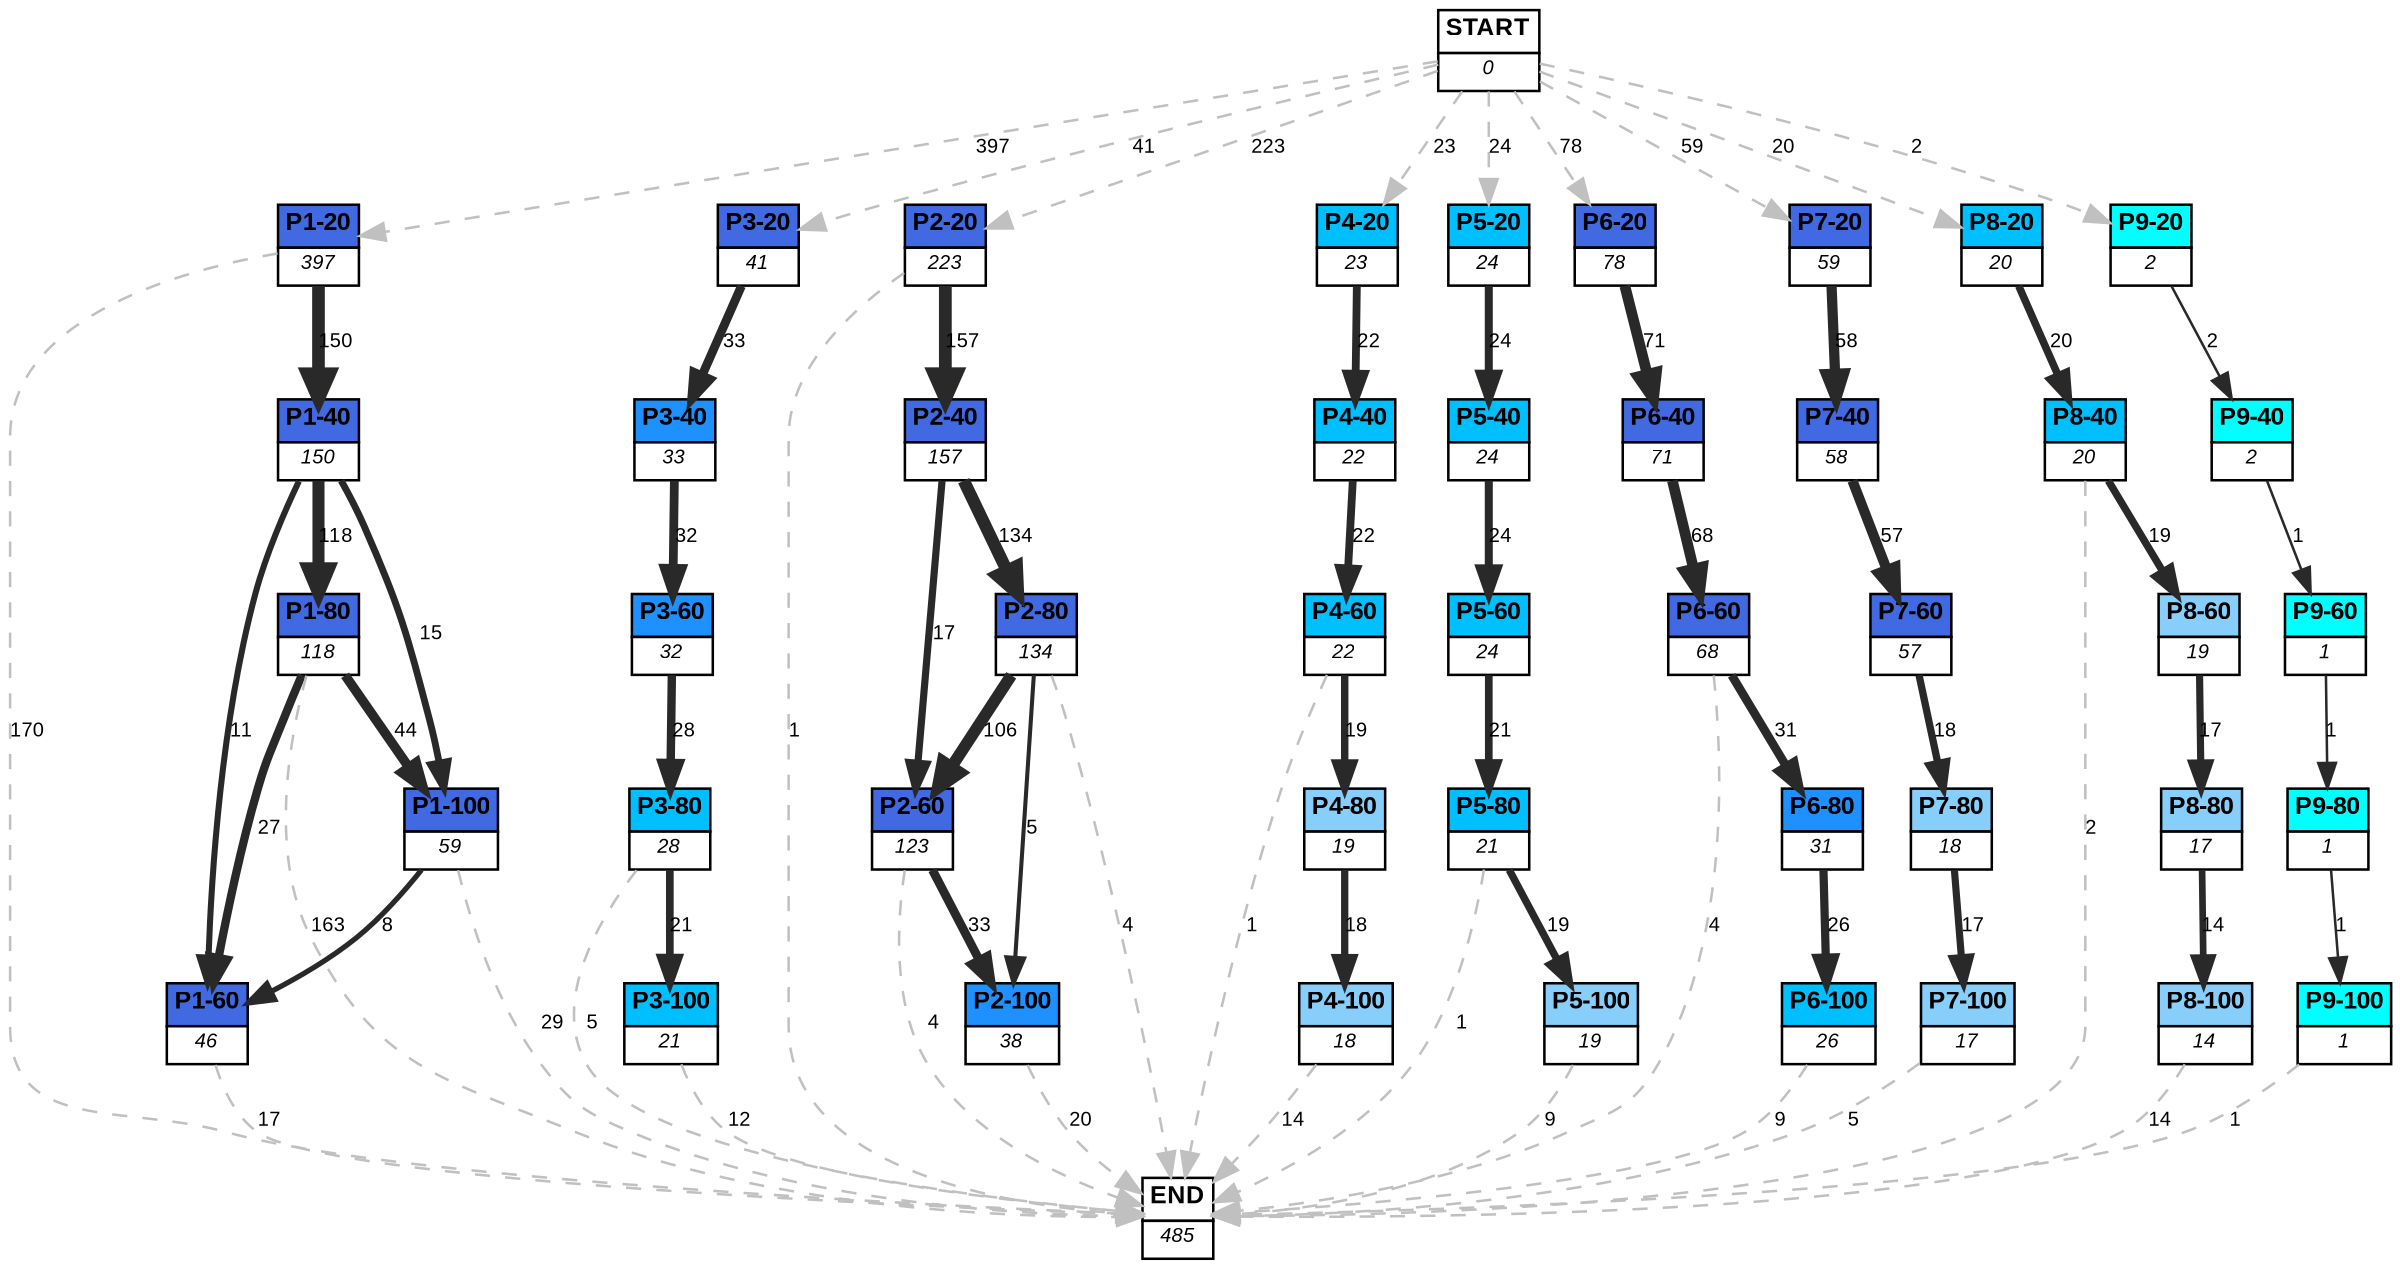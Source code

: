 digraph graphname {
	dpi = 150
	size="16,11!";
	margin = 0;
"START" [shape=plain, label=<<table border="0" cellborder="1" cellspacing="0"><tr><td bgcolor="white"><FONT face="Arial" POINT-SIZE="10"><b>START</b></FONT></td></tr><tr><td bgcolor="white"><FONT face="Arial" POINT-SIZE="8"><i>0</i></FONT></td></tr></table>>]

"P1-20" [shape=plain, label=<<table border="0" cellborder="1" cellspacing="0"><tr><td bgcolor="royalblue"><FONT face="Arial" POINT-SIZE="10"><b>P1-20</b></FONT></td></tr><tr><td bgcolor="white"><FONT face="Arial" POINT-SIZE="8"><i>397</i></FONT></td></tr></table>>]

"P1-40" [shape=plain, label=<<table border="0" cellborder="1" cellspacing="0"><tr><td bgcolor="royalblue"><FONT face="Arial" POINT-SIZE="10"><b>P1-40</b></FONT></td></tr><tr><td bgcolor="white"><FONT face="Arial" POINT-SIZE="8"><i>150</i></FONT></td></tr></table>>]

"P1-60" [shape=plain, label=<<table border="0" cellborder="1" cellspacing="0"><tr><td bgcolor="royalblue"><FONT face="Arial" POINT-SIZE="10"><b>P1-60</b></FONT></td></tr><tr><td bgcolor="white"><FONT face="Arial" POINT-SIZE="8"><i>46</i></FONT></td></tr></table>>]

"P1-80" [shape=plain, label=<<table border="0" cellborder="1" cellspacing="0"><tr><td bgcolor="royalblue"><FONT face="Arial" POINT-SIZE="10"><b>P1-80</b></FONT></td></tr><tr><td bgcolor="white"><FONT face="Arial" POINT-SIZE="8"><i>118</i></FONT></td></tr></table>>]

"P1-100" [shape=plain, label=<<table border="0" cellborder="1" cellspacing="0"><tr><td bgcolor="royalblue"><FONT face="Arial" POINT-SIZE="10"><b>P1-100</b></FONT></td></tr><tr><td bgcolor="white"><FONT face="Arial" POINT-SIZE="8"><i>59</i></FONT></td></tr></table>>]

"P3-20" [shape=plain, label=<<table border="0" cellborder="1" cellspacing="0"><tr><td bgcolor="royalblue"><FONT face="Arial" POINT-SIZE="10"><b>P3-20</b></FONT></td></tr><tr><td bgcolor="white"><FONT face="Arial" POINT-SIZE="8"><i>41</i></FONT></td></tr></table>>]

"P3-40" [shape=plain, label=<<table border="0" cellborder="1" cellspacing="0"><tr><td bgcolor="dodgerblue"><FONT face="Arial" POINT-SIZE="10"><b>P3-40</b></FONT></td></tr><tr><td bgcolor="white"><FONT face="Arial" POINT-SIZE="8"><i>33</i></FONT></td></tr></table>>]

"P2-20" [shape=plain, label=<<table border="0" cellborder="1" cellspacing="0"><tr><td bgcolor="royalblue"><FONT face="Arial" POINT-SIZE="10"><b>P2-20</b></FONT></td></tr><tr><td bgcolor="white"><FONT face="Arial" POINT-SIZE="8"><i>223</i></FONT></td></tr></table>>]

"P2-40" [shape=plain, label=<<table border="0" cellborder="1" cellspacing="0"><tr><td bgcolor="royalblue"><FONT face="Arial" POINT-SIZE="10"><b>P2-40</b></FONT></td></tr><tr><td bgcolor="white"><FONT face="Arial" POINT-SIZE="8"><i>157</i></FONT></td></tr></table>>]

"P2-80" [shape=plain, label=<<table border="0" cellborder="1" cellspacing="0"><tr><td bgcolor="royalblue"><FONT face="Arial" POINT-SIZE="10"><b>P2-80</b></FONT></td></tr><tr><td bgcolor="white"><FONT face="Arial" POINT-SIZE="8"><i>134</i></FONT></td></tr></table>>]

"P2-60" [shape=plain, label=<<table border="0" cellborder="1" cellspacing="0"><tr><td bgcolor="royalblue"><FONT face="Arial" POINT-SIZE="10"><b>P2-60</b></FONT></td></tr><tr><td bgcolor="white"><FONT face="Arial" POINT-SIZE="8"><i>123</i></FONT></td></tr></table>>]

"P3-60" [shape=plain, label=<<table border="0" cellborder="1" cellspacing="0"><tr><td bgcolor="dodgerblue"><FONT face="Arial" POINT-SIZE="10"><b>P3-60</b></FONT></td></tr><tr><td bgcolor="white"><FONT face="Arial" POINT-SIZE="8"><i>32</i></FONT></td></tr></table>>]

"P3-80" [shape=plain, label=<<table border="0" cellborder="1" cellspacing="0"><tr><td bgcolor="deepskyblue"><FONT face="Arial" POINT-SIZE="10"><b>P3-80</b></FONT></td></tr><tr><td bgcolor="white"><FONT face="Arial" POINT-SIZE="8"><i>28</i></FONT></td></tr></table>>]

"P4-20" [shape=plain, label=<<table border="0" cellborder="1" cellspacing="0"><tr><td bgcolor="deepskyblue"><FONT face="Arial" POINT-SIZE="10"><b>P4-20</b></FONT></td></tr><tr><td bgcolor="white"><FONT face="Arial" POINT-SIZE="8"><i>23</i></FONT></td></tr></table>>]

"P4-40" [shape=plain, label=<<table border="0" cellborder="1" cellspacing="0"><tr><td bgcolor="deepskyblue"><FONT face="Arial" POINT-SIZE="10"><b>P4-40</b></FONT></td></tr><tr><td bgcolor="white"><FONT face="Arial" POINT-SIZE="8"><i>22</i></FONT></td></tr></table>>]

"P4-60" [shape=plain, label=<<table border="0" cellborder="1" cellspacing="0"><tr><td bgcolor="deepskyblue"><FONT face="Arial" POINT-SIZE="10"><b>P4-60</b></FONT></td></tr><tr><td bgcolor="white"><FONT face="Arial" POINT-SIZE="8"><i>22</i></FONT></td></tr></table>>]

"P4-80" [shape=plain, label=<<table border="0" cellborder="1" cellspacing="0"><tr><td bgcolor="lightskyblue"><FONT face="Arial" POINT-SIZE="10"><b>P4-80</b></FONT></td></tr><tr><td bgcolor="white"><FONT face="Arial" POINT-SIZE="8"><i>19</i></FONT></td></tr></table>>]

"P5-20" [shape=plain, label=<<table border="0" cellborder="1" cellspacing="0"><tr><td bgcolor="deepskyblue"><FONT face="Arial" POINT-SIZE="10"><b>P5-20</b></FONT></td></tr><tr><td bgcolor="white"><FONT face="Arial" POINT-SIZE="8"><i>24</i></FONT></td></tr></table>>]

"P5-40" [shape=plain, label=<<table border="0" cellborder="1" cellspacing="0"><tr><td bgcolor="deepskyblue"><FONT face="Arial" POINT-SIZE="10"><b>P5-40</b></FONT></td></tr><tr><td bgcolor="white"><FONT face="Arial" POINT-SIZE="8"><i>24</i></FONT></td></tr></table>>]

"P5-60" [shape=plain, label=<<table border="0" cellborder="1" cellspacing="0"><tr><td bgcolor="deepskyblue"><FONT face="Arial" POINT-SIZE="10"><b>P5-60</b></FONT></td></tr><tr><td bgcolor="white"><FONT face="Arial" POINT-SIZE="8"><i>24</i></FONT></td></tr></table>>]

"P5-80" [shape=plain, label=<<table border="0" cellborder="1" cellspacing="0"><tr><td bgcolor="deepskyblue"><FONT face="Arial" POINT-SIZE="10"><b>P5-80</b></FONT></td></tr><tr><td bgcolor="white"><FONT face="Arial" POINT-SIZE="8"><i>21</i></FONT></td></tr></table>>]

"P6-20" [shape=plain, label=<<table border="0" cellborder="1" cellspacing="0"><tr><td bgcolor="royalblue"><FONT face="Arial" POINT-SIZE="10"><b>P6-20</b></FONT></td></tr><tr><td bgcolor="white"><FONT face="Arial" POINT-SIZE="8"><i>78</i></FONT></td></tr></table>>]

"P6-40" [shape=plain, label=<<table border="0" cellborder="1" cellspacing="0"><tr><td bgcolor="royalblue"><FONT face="Arial" POINT-SIZE="10"><b>P6-40</b></FONT></td></tr><tr><td bgcolor="white"><FONT face="Arial" POINT-SIZE="8"><i>71</i></FONT></td></tr></table>>]

"P6-60" [shape=plain, label=<<table border="0" cellborder="1" cellspacing="0"><tr><td bgcolor="royalblue"><FONT face="Arial" POINT-SIZE="10"><b>P6-60</b></FONT></td></tr><tr><td bgcolor="white"><FONT face="Arial" POINT-SIZE="8"><i>68</i></FONT></td></tr></table>>]

"P6-80" [shape=plain, label=<<table border="0" cellborder="1" cellspacing="0"><tr><td bgcolor="dodgerblue"><FONT face="Arial" POINT-SIZE="10"><b>P6-80</b></FONT></td></tr><tr><td bgcolor="white"><FONT face="Arial" POINT-SIZE="8"><i>31</i></FONT></td></tr></table>>]

"P7-20" [shape=plain, label=<<table border="0" cellborder="1" cellspacing="0"><tr><td bgcolor="royalblue"><FONT face="Arial" POINT-SIZE="10"><b>P7-20</b></FONT></td></tr><tr><td bgcolor="white"><FONT face="Arial" POINT-SIZE="8"><i>59</i></FONT></td></tr></table>>]

"P7-40" [shape=plain, label=<<table border="0" cellborder="1" cellspacing="0"><tr><td bgcolor="royalblue"><FONT face="Arial" POINT-SIZE="10"><b>P7-40</b></FONT></td></tr><tr><td bgcolor="white"><FONT face="Arial" POINT-SIZE="8"><i>58</i></FONT></td></tr></table>>]

"P7-60" [shape=plain, label=<<table border="0" cellborder="1" cellspacing="0"><tr><td bgcolor="royalblue"><FONT face="Arial" POINT-SIZE="10"><b>P7-60</b></FONT></td></tr><tr><td bgcolor="white"><FONT face="Arial" POINT-SIZE="8"><i>57</i></FONT></td></tr></table>>]

"P7-80" [shape=plain, label=<<table border="0" cellborder="1" cellspacing="0"><tr><td bgcolor="lightskyblue"><FONT face="Arial" POINT-SIZE="10"><b>P7-80</b></FONT></td></tr><tr><td bgcolor="white"><FONT face="Arial" POINT-SIZE="8"><i>18</i></FONT></td></tr></table>>]

"P8-20" [shape=plain, label=<<table border="0" cellborder="1" cellspacing="0"><tr><td bgcolor="deepskyblue"><FONT face="Arial" POINT-SIZE="10"><b>P8-20</b></FONT></td></tr><tr><td bgcolor="white"><FONT face="Arial" POINT-SIZE="8"><i>20</i></FONT></td></tr></table>>]

"P8-40" [shape=plain, label=<<table border="0" cellborder="1" cellspacing="0"><tr><td bgcolor="deepskyblue"><FONT face="Arial" POINT-SIZE="10"><b>P8-40</b></FONT></td></tr><tr><td bgcolor="white"><FONT face="Arial" POINT-SIZE="8"><i>20</i></FONT></td></tr></table>>]

"P8-60" [shape=plain, label=<<table border="0" cellborder="1" cellspacing="0"><tr><td bgcolor="lightskyblue"><FONT face="Arial" POINT-SIZE="10"><b>P8-60</b></FONT></td></tr><tr><td bgcolor="white"><FONT face="Arial" POINT-SIZE="8"><i>19</i></FONT></td></tr></table>>]

"P8-80" [shape=plain, label=<<table border="0" cellborder="1" cellspacing="0"><tr><td bgcolor="lightskyblue"><FONT face="Arial" POINT-SIZE="10"><b>P8-80</b></FONT></td></tr><tr><td bgcolor="white"><FONT face="Arial" POINT-SIZE="8"><i>17</i></FONT></td></tr></table>>]

"P2-100" [shape=plain, label=<<table border="0" cellborder="1" cellspacing="0"><tr><td bgcolor="dodgerblue"><FONT face="Arial" POINT-SIZE="10"><b>P2-100</b></FONT></td></tr><tr><td bgcolor="white"><FONT face="Arial" POINT-SIZE="8"><i>38</i></FONT></td></tr></table>>]

"P3-100" [shape=plain, label=<<table border="0" cellborder="1" cellspacing="0"><tr><td bgcolor="deepskyblue"><FONT face="Arial" POINT-SIZE="10"><b>P3-100</b></FONT></td></tr><tr><td bgcolor="white"><FONT face="Arial" POINT-SIZE="8"><i>21</i></FONT></td></tr></table>>]

"P4-100" [shape=plain, label=<<table border="0" cellborder="1" cellspacing="0"><tr><td bgcolor="lightskyblue"><FONT face="Arial" POINT-SIZE="10"><b>P4-100</b></FONT></td></tr><tr><td bgcolor="white"><FONT face="Arial" POINT-SIZE="8"><i>18</i></FONT></td></tr></table>>]

"P5-100" [shape=plain, label=<<table border="0" cellborder="1" cellspacing="0"><tr><td bgcolor="lightskyblue"><FONT face="Arial" POINT-SIZE="10"><b>P5-100</b></FONT></td></tr><tr><td bgcolor="white"><FONT face="Arial" POINT-SIZE="8"><i>19</i></FONT></td></tr></table>>]

"P6-100" [shape=plain, label=<<table border="0" cellborder="1" cellspacing="0"><tr><td bgcolor="deepskyblue"><FONT face="Arial" POINT-SIZE="10"><b>P6-100</b></FONT></td></tr><tr><td bgcolor="white"><FONT face="Arial" POINT-SIZE="8"><i>26</i></FONT></td></tr></table>>]

"P7-100" [shape=plain, label=<<table border="0" cellborder="1" cellspacing="0"><tr><td bgcolor="lightskyblue"><FONT face="Arial" POINT-SIZE="10"><b>P7-100</b></FONT></td></tr><tr><td bgcolor="white"><FONT face="Arial" POINT-SIZE="8"><i>17</i></FONT></td></tr></table>>]

"P8-100" [shape=plain, label=<<table border="0" cellborder="1" cellspacing="0"><tr><td bgcolor="lightskyblue"><FONT face="Arial" POINT-SIZE="10"><b>P8-100</b></FONT></td></tr><tr><td bgcolor="white"><FONT face="Arial" POINT-SIZE="8"><i>14</i></FONT></td></tr></table>>]

"P9-20" [shape=plain, label=<<table border="0" cellborder="1" cellspacing="0"><tr><td bgcolor="aqua"><FONT face="Arial" POINT-SIZE="10"><b>P9-20</b></FONT></td></tr><tr><td bgcolor="white"><FONT face="Arial" POINT-SIZE="8"><i>2</i></FONT></td></tr></table>>]

"P9-40" [shape=plain, label=<<table border="0" cellborder="1" cellspacing="0"><tr><td bgcolor="aqua"><FONT face="Arial" POINT-SIZE="10"><b>P9-40</b></FONT></td></tr><tr><td bgcolor="white"><FONT face="Arial" POINT-SIZE="8"><i>2</i></FONT></td></tr></table>>]

"P9-60" [shape=plain, label=<<table border="0" cellborder="1" cellspacing="0"><tr><td bgcolor="aqua"><FONT face="Arial" POINT-SIZE="10"><b>P9-60</b></FONT></td></tr><tr><td bgcolor="white"><FONT face="Arial" POINT-SIZE="8"><i>1</i></FONT></td></tr></table>>]

"P9-80" [shape=plain, label=<<table border="0" cellborder="1" cellspacing="0"><tr><td bgcolor="aqua"><FONT face="Arial" POINT-SIZE="10"><b>P9-80</b></FONT></td></tr><tr><td bgcolor="white"><FONT face="Arial" POINT-SIZE="8"><i>1</i></FONT></td></tr></table>>]

"P9-100" [shape=plain, label=<<table border="0" cellborder="1" cellspacing="0"><tr><td bgcolor="aqua"><FONT face="Arial" POINT-SIZE="10"><b>P9-100</b></FONT></td></tr><tr><td bgcolor="white"><FONT face="Arial" POINT-SIZE="8"><i>1</i></FONT></td></tr></table>>]

"END" [shape=plain, label=<<table border="0" cellborder="1" cellspacing="0"><tr><td bgcolor="white"><FONT face="Arial" POINT-SIZE="10"><b>END</b></FONT></td></tr><tr><td bgcolor="white"><FONT face="Arial" POINT-SIZE="8"><i>485</i></FONT></td></tr></table>>]

"START" -> "P1-20" [ style = dashed color=grey label ="397" labelfloat=false fontname="Arial" fontsize=8]

"START" -> "P3-20" [ style = dashed color=grey label ="41" labelfloat=false fontname="Arial" fontsize=8]

"START" -> "P2-20" [ style = dashed color=grey label ="223" labelfloat=false fontname="Arial" fontsize=8]

"START" -> "P4-20" [ style = dashed color=grey label ="23" labelfloat=false fontname="Arial" fontsize=8]

"START" -> "P5-20" [ style = dashed color=grey label ="24" labelfloat=false fontname="Arial" fontsize=8]

"START" -> "P6-20" [ style = dashed color=grey label ="78" labelfloat=false fontname="Arial" fontsize=8]

"START" -> "P7-20" [ style = dashed color=grey label ="59" labelfloat=false fontname="Arial" fontsize=8]

"START" -> "P8-20" [ style = dashed color=grey label ="20" labelfloat=false fontname="Arial" fontsize=8]

"START" -> "P9-20" [ style = dashed color=grey label ="2" labelfloat=false fontname="Arial" fontsize=8]

"P1-20" -> "P1-40" [ color=grey16 penwidth = "5.01063529409626"label ="150" labelfloat=false fontname="Arial" fontsize=8]

"P1-20" -> "END" [ style = dashed color=grey label ="170" labelfloat=false fontname="Arial" fontsize=8]

"P1-40" -> "P1-60" [ color=grey16 penwidth = "2.39789527279837"label ="11" labelfloat=false fontname="Arial" fontsize=8]

"P1-40" -> "P1-80" [ color=grey16 penwidth = "4.77068462446567"label ="118" labelfloat=false fontname="Arial" fontsize=8]

"P1-40" -> "P1-100" [ color=grey16 penwidth = "2.70805020110221"label ="15" labelfloat=false fontname="Arial" fontsize=8]

"P1-60" -> "END" [ style = dashed color=grey label ="17" labelfloat=false fontname="Arial" fontsize=8]

"P1-80" -> "P1-60" [ color=grey16 penwidth = "3.29583686600433"label ="27" labelfloat=false fontname="Arial" fontsize=8]

"P1-80" -> "P1-100" [ color=grey16 penwidth = "3.78418963391826"label ="44" labelfloat=false fontname="Arial" fontsize=8]

"P1-80" -> "END" [ style = dashed color=grey label ="163" labelfloat=false fontname="Arial" fontsize=8]

"P1-100" -> "P1-60" [ color=grey16 penwidth = "2.07944154167984"label ="8" labelfloat=false fontname="Arial" fontsize=8]

"P1-100" -> "END" [ style = dashed color=grey label ="29" labelfloat=false fontname="Arial" fontsize=8]

"P3-20" -> "P3-40" [ color=grey16 penwidth = "3.49650756146648"label ="33" labelfloat=false fontname="Arial" fontsize=8]

"P3-40" -> "P3-60" [ color=grey16 penwidth = "3.46573590279973"label ="32" labelfloat=false fontname="Arial" fontsize=8]

"P2-20" -> "P2-40" [ color=grey16 penwidth = "5.05624580534831"label ="157" labelfloat=false fontname="Arial" fontsize=8]

"P2-20" -> "END" [ style = dashed color=grey label ="1" labelfloat=false fontname="Arial" fontsize=8]

"P2-40" -> "P2-80" [ color=grey16 penwidth = "4.89783979995091"label ="134" labelfloat=false fontname="Arial" fontsize=8]

"P2-40" -> "P2-60" [ color=grey16 penwidth = "2.83321334405622"label ="17" labelfloat=false fontname="Arial" fontsize=8]

"P2-80" -> "P2-60" [ color=grey16 penwidth = "4.66343909411207"label ="106" labelfloat=false fontname="Arial" fontsize=8]

"P2-80" -> "P2-100" [ color=grey16 penwidth = "1.6094379124341"label ="5" labelfloat=false fontname="Arial" fontsize=8]

"P2-80" -> "END" [ style = dashed color=grey label ="4" labelfloat=false fontname="Arial" fontsize=8]

"P2-60" -> "P2-100" [ color=grey16 penwidth = "3.49650756146648"label ="33" labelfloat=false fontname="Arial" fontsize=8]

"P2-60" -> "END" [ style = dashed color=grey label ="4" labelfloat=false fontname="Arial" fontsize=8]

"P3-60" -> "P3-80" [ color=grey16 penwidth = "3.3322045101752"label ="28" labelfloat=false fontname="Arial" fontsize=8]

"P3-80" -> "P3-100" [ color=grey16 penwidth = "3.04452243772342"label ="21" labelfloat=false fontname="Arial" fontsize=8]

"P3-80" -> "END" [ style = dashed color=grey label ="5" labelfloat=false fontname="Arial" fontsize=8]

"P4-20" -> "P4-40" [ color=grey16 penwidth = "3.09104245335832"label ="22" labelfloat=false fontname="Arial" fontsize=8]

"P4-40" -> "P4-60" [ color=grey16 penwidth = "3.09104245335832"label ="22" labelfloat=false fontname="Arial" fontsize=8]

"P4-60" -> "P4-80" [ color=grey16 penwidth = "2.94443897916644"label ="19" labelfloat=false fontname="Arial" fontsize=8]

"P4-60" -> "END" [ style = dashed color=grey label ="1" labelfloat=false fontname="Arial" fontsize=8]

"P4-80" -> "P4-100" [ color=grey16 penwidth = "2.89037175789616"label ="18" labelfloat=false fontname="Arial" fontsize=8]

"P5-20" -> "P5-40" [ color=grey16 penwidth = "3.17805383034795"label ="24" labelfloat=false fontname="Arial" fontsize=8]

"P5-40" -> "P5-60" [ color=grey16 penwidth = "3.17805383034795"label ="24" labelfloat=false fontname="Arial" fontsize=8]

"P5-60" -> "P5-80" [ color=grey16 penwidth = "3.04452243772342"label ="21" labelfloat=false fontname="Arial" fontsize=8]

"P5-80" -> "P5-100" [ color=grey16 penwidth = "2.94443897916644"label ="19" labelfloat=false fontname="Arial" fontsize=8]

"P5-80" -> "END" [ style = dashed color=grey label ="1" labelfloat=false fontname="Arial" fontsize=8]

"P6-20" -> "P6-40" [ color=grey16 penwidth = "4.26267987704132"label ="71" labelfloat=false fontname="Arial" fontsize=8]

"P6-40" -> "P6-60" [ color=grey16 penwidth = "4.21950770517611"label ="68" labelfloat=false fontname="Arial" fontsize=8]

"P6-60" -> "P6-80" [ color=grey16 penwidth = "3.43398720448515"label ="31" labelfloat=false fontname="Arial" fontsize=8]

"P6-60" -> "END" [ style = dashed color=grey label ="4" labelfloat=false fontname="Arial" fontsize=8]

"P6-80" -> "P6-100" [ color=grey16 penwidth = "3.25809653802148"label ="26" labelfloat=false fontname="Arial" fontsize=8]

"P7-20" -> "P7-40" [ color=grey16 penwidth = "4.06044301054642"label ="58" labelfloat=false fontname="Arial" fontsize=8]

"P7-40" -> "P7-60" [ color=grey16 penwidth = "4.04305126783455"label ="57" labelfloat=false fontname="Arial" fontsize=8]

"P7-60" -> "P7-80" [ color=grey16 penwidth = "2.89037175789616"label ="18" labelfloat=false fontname="Arial" fontsize=8]

"P7-80" -> "P7-100" [ color=grey16 penwidth = "2.83321334405622"label ="17" labelfloat=false fontname="Arial" fontsize=8]

"P8-20" -> "P8-40" [ color=grey16 penwidth = "2.99573227355399"label ="20" labelfloat=false fontname="Arial" fontsize=8]

"P8-40" -> "P8-60" [ color=grey16 penwidth = "2.94443897916644"label ="19" labelfloat=false fontname="Arial" fontsize=8]

"P8-40" -> "END" [ style = dashed color=grey label ="2" labelfloat=false fontname="Arial" fontsize=8]

"P8-60" -> "P8-80" [ color=grey16 penwidth = "2.83321334405622"label ="17" labelfloat=false fontname="Arial" fontsize=8]

"P8-80" -> "P8-100" [ color=grey16 penwidth = "2.63905732961526"label ="14" labelfloat=false fontname="Arial" fontsize=8]

"P2-100" -> "END" [ style = dashed color=grey label ="20" labelfloat=false fontname="Arial" fontsize=8]

"P3-100" -> "END" [ style = dashed color=grey label ="12" labelfloat=false fontname="Arial" fontsize=8]

"P4-100" -> "END" [ style = dashed color=grey label ="14" labelfloat=false fontname="Arial" fontsize=8]

"P5-100" -> "END" [ style = dashed color=grey label ="9" labelfloat=false fontname="Arial" fontsize=8]

"P6-100" -> "END" [ style = dashed color=grey label ="9" labelfloat=false fontname="Arial" fontsize=8]

"P7-100" -> "END" [ style = dashed color=grey label ="5" labelfloat=false fontname="Arial" fontsize=8]

"P8-100" -> "END" [ style = dashed color=grey label ="14" labelfloat=false fontname="Arial" fontsize=8]

"P9-20" -> "P9-40" [ color=grey16 penwidth = "1"label ="2" labelfloat=false fontname="Arial" fontsize=8]

"P9-40" -> "P9-60" [ color=grey16 penwidth = "1"label ="1" labelfloat=false fontname="Arial" fontsize=8]

"P9-60" -> "P9-80" [ color=grey16 penwidth = "1"label ="1" labelfloat=false fontname="Arial" fontsize=8]

"P9-80" -> "P9-100" [ color=grey16 penwidth = "1"label ="1" labelfloat=false fontname="Arial" fontsize=8]

"P9-100" -> "END" [ style = dashed color=grey label ="1" labelfloat=false fontname="Arial" fontsize=8]

}

